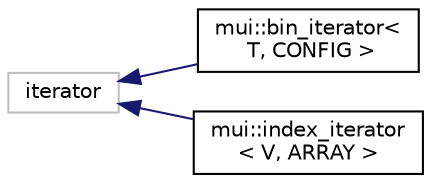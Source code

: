 digraph "Graphical Class Hierarchy"
{
 // LATEX_PDF_SIZE
  edge [fontname="Helvetica",fontsize="10",labelfontname="Helvetica",labelfontsize="10"];
  node [fontname="Helvetica",fontsize="10",shape=record];
  rankdir="LR";
  Node108 [label="iterator",height=0.2,width=0.4,color="grey75", fillcolor="white", style="filled",tooltip=" "];
  Node108 -> Node0 [dir="back",color="midnightblue",fontsize="10",style="solid",fontname="Helvetica"];
  Node0 [label="mui::bin_iterator\<\l T, CONFIG \>",height=0.2,width=0.4,color="black", fillcolor="white", style="filled",URL="$structmui_1_1bin__iterator.html",tooltip=" "];
  Node108 -> Node110 [dir="back",color="midnightblue",fontsize="10",style="solid",fontname="Helvetica"];
  Node110 [label="mui::index_iterator\l\< V, ARRAY \>",height=0.2,width=0.4,color="black", fillcolor="white", style="filled",URL="$structmui_1_1index__iterator.html",tooltip=" "];
}
